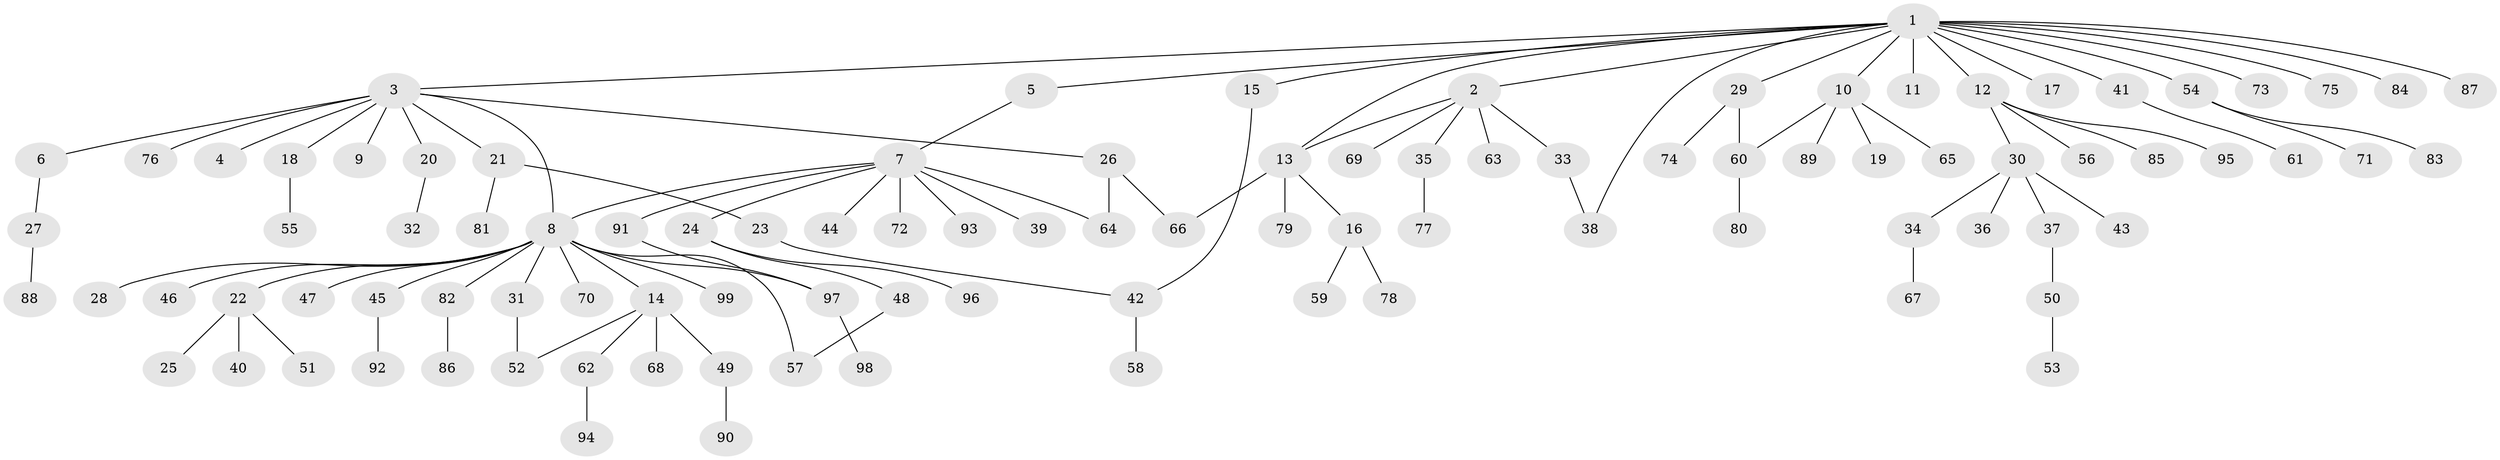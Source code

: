 // Generated by graph-tools (version 1.1) at 2025/49/03/09/25 03:49:46]
// undirected, 99 vertices, 108 edges
graph export_dot {
graph [start="1"]
  node [color=gray90,style=filled];
  1;
  2;
  3;
  4;
  5;
  6;
  7;
  8;
  9;
  10;
  11;
  12;
  13;
  14;
  15;
  16;
  17;
  18;
  19;
  20;
  21;
  22;
  23;
  24;
  25;
  26;
  27;
  28;
  29;
  30;
  31;
  32;
  33;
  34;
  35;
  36;
  37;
  38;
  39;
  40;
  41;
  42;
  43;
  44;
  45;
  46;
  47;
  48;
  49;
  50;
  51;
  52;
  53;
  54;
  55;
  56;
  57;
  58;
  59;
  60;
  61;
  62;
  63;
  64;
  65;
  66;
  67;
  68;
  69;
  70;
  71;
  72;
  73;
  74;
  75;
  76;
  77;
  78;
  79;
  80;
  81;
  82;
  83;
  84;
  85;
  86;
  87;
  88;
  89;
  90;
  91;
  92;
  93;
  94;
  95;
  96;
  97;
  98;
  99;
  1 -- 2;
  1 -- 3;
  1 -- 5;
  1 -- 10;
  1 -- 11;
  1 -- 12;
  1 -- 13;
  1 -- 15;
  1 -- 17;
  1 -- 29;
  1 -- 38;
  1 -- 41;
  1 -- 54;
  1 -- 73;
  1 -- 75;
  1 -- 84;
  1 -- 87;
  2 -- 13;
  2 -- 33;
  2 -- 35;
  2 -- 63;
  2 -- 69;
  3 -- 4;
  3 -- 6;
  3 -- 8;
  3 -- 9;
  3 -- 18;
  3 -- 20;
  3 -- 21;
  3 -- 26;
  3 -- 76;
  5 -- 7;
  6 -- 27;
  7 -- 8;
  7 -- 24;
  7 -- 39;
  7 -- 44;
  7 -- 64;
  7 -- 72;
  7 -- 91;
  7 -- 93;
  8 -- 14;
  8 -- 22;
  8 -- 28;
  8 -- 31;
  8 -- 45;
  8 -- 46;
  8 -- 47;
  8 -- 57;
  8 -- 70;
  8 -- 82;
  8 -- 97;
  8 -- 99;
  10 -- 19;
  10 -- 60;
  10 -- 65;
  10 -- 89;
  12 -- 30;
  12 -- 56;
  12 -- 85;
  12 -- 95;
  13 -- 16;
  13 -- 66;
  13 -- 79;
  14 -- 49;
  14 -- 52;
  14 -- 62;
  14 -- 68;
  15 -- 42;
  16 -- 59;
  16 -- 78;
  18 -- 55;
  20 -- 32;
  21 -- 23;
  21 -- 81;
  22 -- 25;
  22 -- 40;
  22 -- 51;
  23 -- 42;
  24 -- 48;
  24 -- 96;
  26 -- 64;
  26 -- 66;
  27 -- 88;
  29 -- 60;
  29 -- 74;
  30 -- 34;
  30 -- 36;
  30 -- 37;
  30 -- 43;
  31 -- 52;
  33 -- 38;
  34 -- 67;
  35 -- 77;
  37 -- 50;
  41 -- 61;
  42 -- 58;
  45 -- 92;
  48 -- 57;
  49 -- 90;
  50 -- 53;
  54 -- 71;
  54 -- 83;
  60 -- 80;
  62 -- 94;
  82 -- 86;
  91 -- 97;
  97 -- 98;
}
